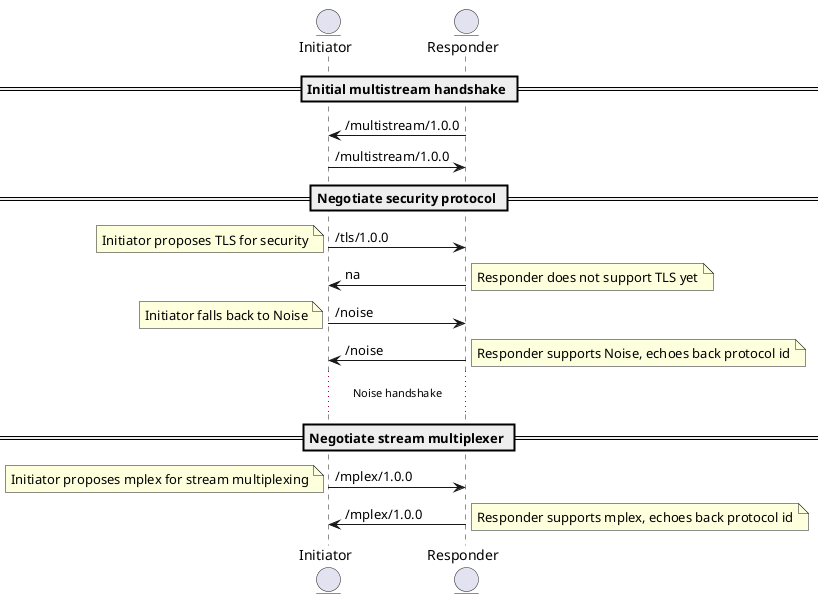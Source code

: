 @startuml

skinparam backgroundColor white

entity Initiator
entity Responder

== Initial multistream handshake ==

Responder -> Initiator: /multistream/1.0.0
Initiator -> Responder: /multistream/1.0.0

== Negotiate security protocol ==

Initiator -> Responder: /tls/1.0.0
note left: Initiator proposes TLS for security

Responder -> Initiator: na
note right: Responder does not support TLS yet

Initiator -> Responder: /noise
note left: Initiator falls back to Noise

Responder -> Initiator: /noise
note right: Responder supports Noise, echoes back protocol id

... Noise handshake ...

== Negotiate stream multiplexer ==

Initiator -> Responder: /mplex/1.0.0
note left: Initiator proposes mplex for stream multiplexing

Responder -> Initiator: /mplex/1.0.0
note right: Responder supports mplex, echoes back protocol id


@enduml
